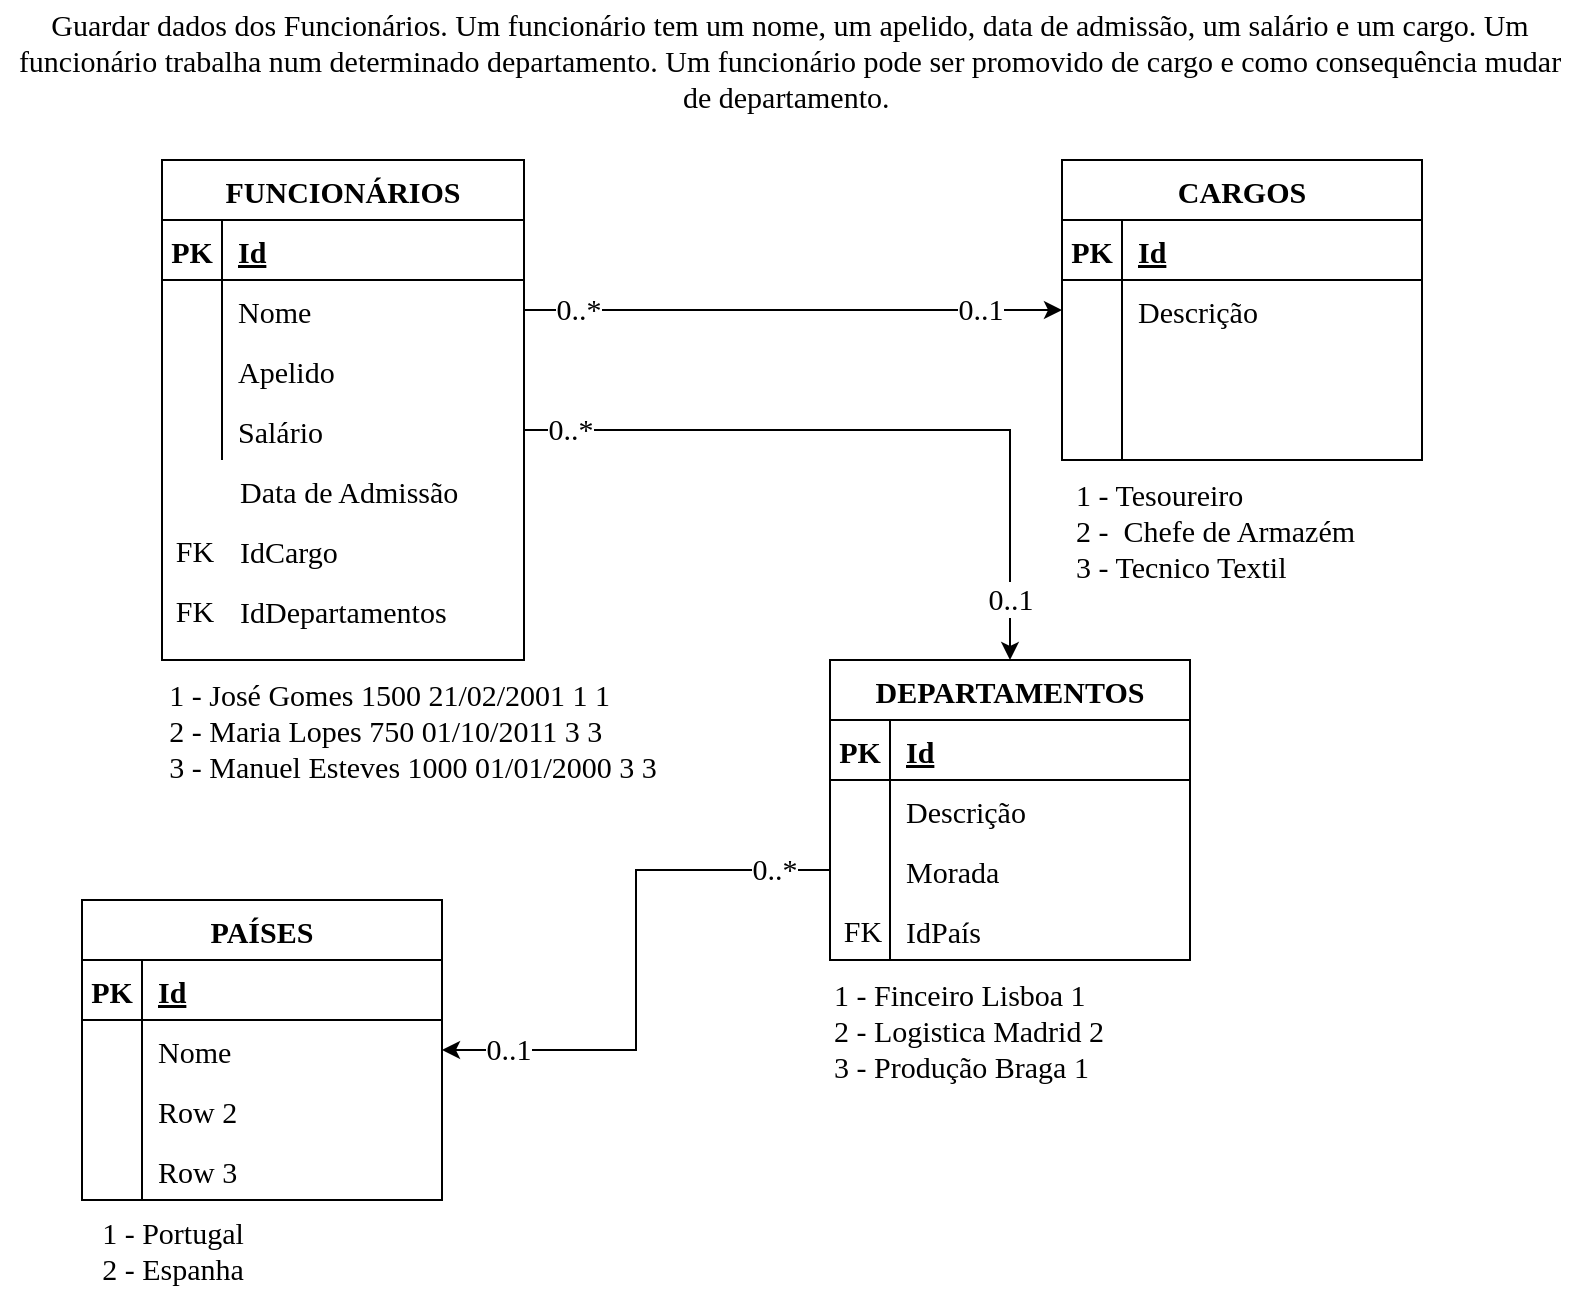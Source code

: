 <mxfile version="20.6.0" type="github">
  <diagram id="prIqrvbyMlgqIyj1UU-B" name="Página-1">
    <mxGraphModel dx="1031" dy="539" grid="1" gridSize="10" guides="1" tooltips="1" connect="1" arrows="1" fold="1" page="1" pageScale="1" pageWidth="827" pageHeight="1169" math="0" shadow="0">
      <root>
        <mxCell id="0" />
        <mxCell id="1" parent="0" />
        <mxCell id="seuqEIE8YfwW0bOZoFCa-1" value="&lt;font face=&quot;Times New Roman&quot; style=&quot;font-size: 15px;&quot;&gt;Guardar dados dos Funcionários. Um funcionário tem um nome, um apelido, data de admissão, um salário e um cargo. Um funcionário trabalha num determinado departamento. Um funcionário pode ser promovido de cargo e como consequência mudar de departamento.&amp;nbsp;&lt;/font&gt;" style="text;html=1;strokeColor=none;fillColor=none;align=center;verticalAlign=middle;whiteSpace=wrap;rounded=0;strokeWidth=3;" vertex="1" parent="1">
          <mxGeometry x="19" y="20" width="790" height="60" as="geometry" />
        </mxCell>
        <mxCell id="seuqEIE8YfwW0bOZoFCa-4" value="FUNCIONÁRIOS" style="shape=table;startSize=30;container=1;collapsible=1;childLayout=tableLayout;fixedRows=1;rowLines=0;fontStyle=1;align=center;resizeLast=1;fontFamily=Times New Roman;fontSize=15;" vertex="1" parent="1">
          <mxGeometry x="100" y="100" width="181" height="250" as="geometry">
            <mxRectangle x="19" y="110" width="80" height="30" as="alternateBounds" />
          </mxGeometry>
        </mxCell>
        <mxCell id="seuqEIE8YfwW0bOZoFCa-5" value="" style="shape=tableRow;horizontal=0;startSize=0;swimlaneHead=0;swimlaneBody=0;fillColor=none;collapsible=0;dropTarget=0;points=[[0,0.5],[1,0.5]];portConstraint=eastwest;top=0;left=0;right=0;bottom=1;fontFamily=Times New Roman;fontSize=15;" vertex="1" parent="seuqEIE8YfwW0bOZoFCa-4">
          <mxGeometry y="30" width="181" height="30" as="geometry" />
        </mxCell>
        <mxCell id="seuqEIE8YfwW0bOZoFCa-6" value="PK" style="shape=partialRectangle;connectable=0;fillColor=none;top=0;left=0;bottom=0;right=0;fontStyle=1;overflow=hidden;fontFamily=Times New Roman;fontSize=15;" vertex="1" parent="seuqEIE8YfwW0bOZoFCa-5">
          <mxGeometry width="30" height="30" as="geometry">
            <mxRectangle width="30" height="30" as="alternateBounds" />
          </mxGeometry>
        </mxCell>
        <mxCell id="seuqEIE8YfwW0bOZoFCa-7" value="Id" style="shape=partialRectangle;connectable=0;fillColor=none;top=0;left=0;bottom=0;right=0;align=left;spacingLeft=6;fontStyle=5;overflow=hidden;fontFamily=Times New Roman;fontSize=15;" vertex="1" parent="seuqEIE8YfwW0bOZoFCa-5">
          <mxGeometry x="30" width="151" height="30" as="geometry">
            <mxRectangle width="151" height="30" as="alternateBounds" />
          </mxGeometry>
        </mxCell>
        <mxCell id="seuqEIE8YfwW0bOZoFCa-8" value="" style="shape=tableRow;horizontal=0;startSize=0;swimlaneHead=0;swimlaneBody=0;fillColor=none;collapsible=0;dropTarget=0;points=[[0,0.5],[1,0.5]];portConstraint=eastwest;top=0;left=0;right=0;bottom=0;fontFamily=Times New Roman;fontSize=15;" vertex="1" parent="seuqEIE8YfwW0bOZoFCa-4">
          <mxGeometry y="60" width="181" height="30" as="geometry" />
        </mxCell>
        <mxCell id="seuqEIE8YfwW0bOZoFCa-9" value="" style="shape=partialRectangle;connectable=0;fillColor=none;top=0;left=0;bottom=0;right=0;editable=1;overflow=hidden;fontFamily=Times New Roman;fontSize=15;" vertex="1" parent="seuqEIE8YfwW0bOZoFCa-8">
          <mxGeometry width="30" height="30" as="geometry">
            <mxRectangle width="30" height="30" as="alternateBounds" />
          </mxGeometry>
        </mxCell>
        <mxCell id="seuqEIE8YfwW0bOZoFCa-10" value="Nome" style="shape=partialRectangle;connectable=0;fillColor=none;top=0;left=0;bottom=0;right=0;align=left;spacingLeft=6;overflow=hidden;fontFamily=Times New Roman;fontSize=15;" vertex="1" parent="seuqEIE8YfwW0bOZoFCa-8">
          <mxGeometry x="30" width="151" height="30" as="geometry">
            <mxRectangle width="151" height="30" as="alternateBounds" />
          </mxGeometry>
        </mxCell>
        <mxCell id="seuqEIE8YfwW0bOZoFCa-11" value="" style="shape=tableRow;horizontal=0;startSize=0;swimlaneHead=0;swimlaneBody=0;fillColor=none;collapsible=0;dropTarget=0;points=[[0,0.5],[1,0.5]];portConstraint=eastwest;top=0;left=0;right=0;bottom=0;fontFamily=Times New Roman;fontSize=15;" vertex="1" parent="seuqEIE8YfwW0bOZoFCa-4">
          <mxGeometry y="90" width="181" height="30" as="geometry" />
        </mxCell>
        <mxCell id="seuqEIE8YfwW0bOZoFCa-12" value="" style="shape=partialRectangle;connectable=0;fillColor=none;top=0;left=0;bottom=0;right=0;editable=1;overflow=hidden;fontFamily=Times New Roman;fontSize=15;" vertex="1" parent="seuqEIE8YfwW0bOZoFCa-11">
          <mxGeometry width="30" height="30" as="geometry">
            <mxRectangle width="30" height="30" as="alternateBounds" />
          </mxGeometry>
        </mxCell>
        <mxCell id="seuqEIE8YfwW0bOZoFCa-13" value="Apelido" style="shape=partialRectangle;connectable=0;fillColor=none;top=0;left=0;bottom=0;right=0;align=left;spacingLeft=6;overflow=hidden;fontFamily=Times New Roman;fontSize=15;" vertex="1" parent="seuqEIE8YfwW0bOZoFCa-11">
          <mxGeometry x="30" width="151" height="30" as="geometry">
            <mxRectangle width="151" height="30" as="alternateBounds" />
          </mxGeometry>
        </mxCell>
        <mxCell id="seuqEIE8YfwW0bOZoFCa-14" value="" style="shape=tableRow;horizontal=0;startSize=0;swimlaneHead=0;swimlaneBody=0;fillColor=none;collapsible=0;dropTarget=0;points=[[0,0.5],[1,0.5]];portConstraint=eastwest;top=0;left=0;right=0;bottom=0;fontFamily=Times New Roman;fontSize=15;" vertex="1" parent="seuqEIE8YfwW0bOZoFCa-4">
          <mxGeometry y="120" width="181" height="30" as="geometry" />
        </mxCell>
        <mxCell id="seuqEIE8YfwW0bOZoFCa-15" value="" style="shape=partialRectangle;connectable=0;fillColor=none;top=0;left=0;bottom=0;right=0;editable=1;overflow=hidden;fontFamily=Times New Roman;fontSize=15;" vertex="1" parent="seuqEIE8YfwW0bOZoFCa-14">
          <mxGeometry width="30" height="30" as="geometry">
            <mxRectangle width="30" height="30" as="alternateBounds" />
          </mxGeometry>
        </mxCell>
        <mxCell id="seuqEIE8YfwW0bOZoFCa-16" value="Salário" style="shape=partialRectangle;connectable=0;fillColor=none;top=0;left=0;bottom=0;right=0;align=left;spacingLeft=6;overflow=hidden;fontFamily=Times New Roman;fontSize=15;" vertex="1" parent="seuqEIE8YfwW0bOZoFCa-14">
          <mxGeometry x="30" width="151" height="30" as="geometry">
            <mxRectangle width="151" height="30" as="alternateBounds" />
          </mxGeometry>
        </mxCell>
        <mxCell id="seuqEIE8YfwW0bOZoFCa-18" value="Data de Admissão" style="shape=partialRectangle;connectable=0;fillColor=none;top=0;left=0;bottom=0;right=0;align=left;spacingLeft=6;overflow=hidden;fontFamily=Times New Roman;fontSize=15;" vertex="1" parent="1">
          <mxGeometry x="131" y="250" width="150" height="30" as="geometry">
            <mxRectangle width="150" height="30" as="alternateBounds" />
          </mxGeometry>
        </mxCell>
        <mxCell id="seuqEIE8YfwW0bOZoFCa-20" value="IdCargo" style="shape=partialRectangle;connectable=0;fillColor=none;top=0;left=0;bottom=0;right=0;align=left;spacingLeft=6;overflow=hidden;fontFamily=Times New Roman;fontSize=15;" vertex="1" parent="1">
          <mxGeometry x="131" y="280" width="150" height="30" as="geometry">
            <mxRectangle width="150" height="30" as="alternateBounds" />
          </mxGeometry>
        </mxCell>
        <mxCell id="seuqEIE8YfwW0bOZoFCa-21" value="CARGOS" style="shape=table;startSize=30;container=1;collapsible=1;childLayout=tableLayout;fixedRows=1;rowLines=0;fontStyle=1;align=center;resizeLast=1;fontFamily=Times New Roman;fontSize=15;" vertex="1" parent="1">
          <mxGeometry x="550" y="100" width="180" height="150" as="geometry" />
        </mxCell>
        <mxCell id="seuqEIE8YfwW0bOZoFCa-22" value="" style="shape=tableRow;horizontal=0;startSize=0;swimlaneHead=0;swimlaneBody=0;fillColor=none;collapsible=0;dropTarget=0;points=[[0,0.5],[1,0.5]];portConstraint=eastwest;top=0;left=0;right=0;bottom=1;fontFamily=Times New Roman;fontSize=15;" vertex="1" parent="seuqEIE8YfwW0bOZoFCa-21">
          <mxGeometry y="30" width="180" height="30" as="geometry" />
        </mxCell>
        <mxCell id="seuqEIE8YfwW0bOZoFCa-23" value="PK" style="shape=partialRectangle;connectable=0;fillColor=none;top=0;left=0;bottom=0;right=0;fontStyle=1;overflow=hidden;fontFamily=Times New Roman;fontSize=15;" vertex="1" parent="seuqEIE8YfwW0bOZoFCa-22">
          <mxGeometry width="30" height="30" as="geometry">
            <mxRectangle width="30" height="30" as="alternateBounds" />
          </mxGeometry>
        </mxCell>
        <mxCell id="seuqEIE8YfwW0bOZoFCa-24" value="Id" style="shape=partialRectangle;connectable=0;fillColor=none;top=0;left=0;bottom=0;right=0;align=left;spacingLeft=6;fontStyle=5;overflow=hidden;fontFamily=Times New Roman;fontSize=15;" vertex="1" parent="seuqEIE8YfwW0bOZoFCa-22">
          <mxGeometry x="30" width="150" height="30" as="geometry">
            <mxRectangle width="150" height="30" as="alternateBounds" />
          </mxGeometry>
        </mxCell>
        <mxCell id="seuqEIE8YfwW0bOZoFCa-25" value="" style="shape=tableRow;horizontal=0;startSize=0;swimlaneHead=0;swimlaneBody=0;fillColor=none;collapsible=0;dropTarget=0;points=[[0,0.5],[1,0.5]];portConstraint=eastwest;top=0;left=0;right=0;bottom=0;fontFamily=Times New Roman;fontSize=15;" vertex="1" parent="seuqEIE8YfwW0bOZoFCa-21">
          <mxGeometry y="60" width="180" height="30" as="geometry" />
        </mxCell>
        <mxCell id="seuqEIE8YfwW0bOZoFCa-26" value="" style="shape=partialRectangle;connectable=0;fillColor=none;top=0;left=0;bottom=0;right=0;editable=1;overflow=hidden;fontFamily=Times New Roman;fontSize=15;" vertex="1" parent="seuqEIE8YfwW0bOZoFCa-25">
          <mxGeometry width="30" height="30" as="geometry">
            <mxRectangle width="30" height="30" as="alternateBounds" />
          </mxGeometry>
        </mxCell>
        <mxCell id="seuqEIE8YfwW0bOZoFCa-27" value="Descrição" style="shape=partialRectangle;connectable=0;fillColor=none;top=0;left=0;bottom=0;right=0;align=left;spacingLeft=6;overflow=hidden;fontFamily=Times New Roman;fontSize=15;" vertex="1" parent="seuqEIE8YfwW0bOZoFCa-25">
          <mxGeometry x="30" width="150" height="30" as="geometry">
            <mxRectangle width="150" height="30" as="alternateBounds" />
          </mxGeometry>
        </mxCell>
        <mxCell id="seuqEIE8YfwW0bOZoFCa-28" value="" style="shape=tableRow;horizontal=0;startSize=0;swimlaneHead=0;swimlaneBody=0;fillColor=none;collapsible=0;dropTarget=0;points=[[0,0.5],[1,0.5]];portConstraint=eastwest;top=0;left=0;right=0;bottom=0;fontFamily=Times New Roman;fontSize=15;" vertex="1" parent="seuqEIE8YfwW0bOZoFCa-21">
          <mxGeometry y="90" width="180" height="30" as="geometry" />
        </mxCell>
        <mxCell id="seuqEIE8YfwW0bOZoFCa-29" value="" style="shape=partialRectangle;connectable=0;fillColor=none;top=0;left=0;bottom=0;right=0;editable=1;overflow=hidden;fontFamily=Times New Roman;fontSize=15;" vertex="1" parent="seuqEIE8YfwW0bOZoFCa-28">
          <mxGeometry width="30" height="30" as="geometry">
            <mxRectangle width="30" height="30" as="alternateBounds" />
          </mxGeometry>
        </mxCell>
        <mxCell id="seuqEIE8YfwW0bOZoFCa-30" value="" style="shape=partialRectangle;connectable=0;fillColor=none;top=0;left=0;bottom=0;right=0;align=left;spacingLeft=6;overflow=hidden;fontFamily=Times New Roman;fontSize=15;" vertex="1" parent="seuqEIE8YfwW0bOZoFCa-28">
          <mxGeometry x="30" width="150" height="30" as="geometry">
            <mxRectangle width="150" height="30" as="alternateBounds" />
          </mxGeometry>
        </mxCell>
        <mxCell id="seuqEIE8YfwW0bOZoFCa-31" value="" style="shape=tableRow;horizontal=0;startSize=0;swimlaneHead=0;swimlaneBody=0;fillColor=none;collapsible=0;dropTarget=0;points=[[0,0.5],[1,0.5]];portConstraint=eastwest;top=0;left=0;right=0;bottom=0;fontFamily=Times New Roman;fontSize=15;" vertex="1" parent="seuqEIE8YfwW0bOZoFCa-21">
          <mxGeometry y="120" width="180" height="30" as="geometry" />
        </mxCell>
        <mxCell id="seuqEIE8YfwW0bOZoFCa-32" value="" style="shape=partialRectangle;connectable=0;fillColor=none;top=0;left=0;bottom=0;right=0;editable=1;overflow=hidden;fontFamily=Times New Roman;fontSize=15;" vertex="1" parent="seuqEIE8YfwW0bOZoFCa-31">
          <mxGeometry width="30" height="30" as="geometry">
            <mxRectangle width="30" height="30" as="alternateBounds" />
          </mxGeometry>
        </mxCell>
        <mxCell id="seuqEIE8YfwW0bOZoFCa-33" value="" style="shape=partialRectangle;connectable=0;fillColor=none;top=0;left=0;bottom=0;right=0;align=left;spacingLeft=6;overflow=hidden;fontFamily=Times New Roman;fontSize=15;" vertex="1" parent="seuqEIE8YfwW0bOZoFCa-31">
          <mxGeometry x="30" width="150" height="30" as="geometry">
            <mxRectangle width="150" height="30" as="alternateBounds" />
          </mxGeometry>
        </mxCell>
        <mxCell id="seuqEIE8YfwW0bOZoFCa-48" style="edgeStyle=orthogonalEdgeStyle;rounded=0;orthogonalLoop=1;jettySize=auto;html=1;entryX=0;entryY=0.5;entryDx=0;entryDy=0;fontFamily=Times New Roman;fontSize=15;" edge="1" parent="1" source="seuqEIE8YfwW0bOZoFCa-8" target="seuqEIE8YfwW0bOZoFCa-25">
          <mxGeometry relative="1" as="geometry" />
        </mxCell>
        <mxCell id="seuqEIE8YfwW0bOZoFCa-49" value="0..1" style="edgeLabel;html=1;align=center;verticalAlign=middle;resizable=0;points=[];fontSize=15;fontFamily=Times New Roman;" vertex="1" connectable="0" parent="seuqEIE8YfwW0bOZoFCa-48">
          <mxGeometry x="0.667" y="-4" relative="1" as="geometry">
            <mxPoint x="4" y="-5" as="offset" />
          </mxGeometry>
        </mxCell>
        <mxCell id="seuqEIE8YfwW0bOZoFCa-50" value="0..*" style="edgeLabel;html=1;align=center;verticalAlign=middle;resizable=0;points=[];fontSize=15;fontFamily=Times New Roman;" vertex="1" connectable="0" parent="seuqEIE8YfwW0bOZoFCa-48">
          <mxGeometry x="-0.741" y="-2" relative="1" as="geometry">
            <mxPoint x="-8" y="-3" as="offset" />
          </mxGeometry>
        </mxCell>
        <mxCell id="seuqEIE8YfwW0bOZoFCa-51" value="1 - Tesoureiro&lt;br&gt;2 -&amp;nbsp; Chefe de Armazém&amp;nbsp;&lt;br&gt;3 - Tecnico Textil&amp;nbsp;" style="text;html=1;strokeColor=none;fillColor=none;align=left;verticalAlign=middle;whiteSpace=wrap;rounded=0;fontFamily=Times New Roman;fontSize=15;" vertex="1" parent="1">
          <mxGeometry x="555" y="240" width="170" height="90" as="geometry" />
        </mxCell>
        <mxCell id="seuqEIE8YfwW0bOZoFCa-52" value="&lt;div style=&quot;text-align: left;&quot;&gt;&lt;span style=&quot;background-color: initial;&quot;&gt;1 - José Gomes 1500 21/02/2001 1 1&lt;/span&gt;&lt;/div&gt;&lt;div style=&quot;text-align: left;&quot;&gt;&lt;span style=&quot;background-color: initial;&quot;&gt;2 - Maria Lopes 750 01/10/2011 3 3&lt;/span&gt;&lt;/div&gt;&lt;div style=&quot;text-align: left;&quot;&gt;&lt;span style=&quot;background-color: initial;&quot;&gt;3 - Manuel Esteves 1000 01/01/2000 3 3&lt;/span&gt;&lt;/div&gt;" style="text;html=1;align=center;verticalAlign=middle;resizable=0;points=[];autosize=1;strokeColor=none;fillColor=none;fontSize=15;fontFamily=Times New Roman;rotation=0;" vertex="1" parent="1">
          <mxGeometry x="90" y="350" width="270" height="70" as="geometry" />
        </mxCell>
        <mxCell id="seuqEIE8YfwW0bOZoFCa-55" value="FK" style="text;html=1;align=center;verticalAlign=middle;resizable=0;points=[];autosize=1;strokeColor=none;fillColor=none;fontSize=15;fontFamily=Times New Roman;" vertex="1" parent="1">
          <mxGeometry x="96" y="280" width="40" height="30" as="geometry" />
        </mxCell>
        <mxCell id="seuqEIE8YfwW0bOZoFCa-57" value="DEPARTAMENTOS" style="shape=table;startSize=30;container=1;collapsible=1;childLayout=tableLayout;fixedRows=1;rowLines=0;fontStyle=1;align=center;resizeLast=1;fontFamily=Times New Roman;fontSize=15;" vertex="1" parent="1">
          <mxGeometry x="434" y="350" width="180" height="150" as="geometry" />
        </mxCell>
        <mxCell id="seuqEIE8YfwW0bOZoFCa-58" value="" style="shape=tableRow;horizontal=0;startSize=0;swimlaneHead=0;swimlaneBody=0;fillColor=none;collapsible=0;dropTarget=0;points=[[0,0.5],[1,0.5]];portConstraint=eastwest;top=0;left=0;right=0;bottom=1;fontFamily=Times New Roman;fontSize=15;" vertex="1" parent="seuqEIE8YfwW0bOZoFCa-57">
          <mxGeometry y="30" width="180" height="30" as="geometry" />
        </mxCell>
        <mxCell id="seuqEIE8YfwW0bOZoFCa-59" value="PK" style="shape=partialRectangle;connectable=0;fillColor=none;top=0;left=0;bottom=0;right=0;fontStyle=1;overflow=hidden;fontFamily=Times New Roman;fontSize=15;" vertex="1" parent="seuqEIE8YfwW0bOZoFCa-58">
          <mxGeometry width="30" height="30" as="geometry">
            <mxRectangle width="30" height="30" as="alternateBounds" />
          </mxGeometry>
        </mxCell>
        <mxCell id="seuqEIE8YfwW0bOZoFCa-60" value="Id" style="shape=partialRectangle;connectable=0;fillColor=none;top=0;left=0;bottom=0;right=0;align=left;spacingLeft=6;fontStyle=5;overflow=hidden;fontFamily=Times New Roman;fontSize=15;" vertex="1" parent="seuqEIE8YfwW0bOZoFCa-58">
          <mxGeometry x="30" width="150" height="30" as="geometry">
            <mxRectangle width="150" height="30" as="alternateBounds" />
          </mxGeometry>
        </mxCell>
        <mxCell id="seuqEIE8YfwW0bOZoFCa-61" value="" style="shape=tableRow;horizontal=0;startSize=0;swimlaneHead=0;swimlaneBody=0;fillColor=none;collapsible=0;dropTarget=0;points=[[0,0.5],[1,0.5]];portConstraint=eastwest;top=0;left=0;right=0;bottom=0;fontFamily=Times New Roman;fontSize=15;" vertex="1" parent="seuqEIE8YfwW0bOZoFCa-57">
          <mxGeometry y="60" width="180" height="30" as="geometry" />
        </mxCell>
        <mxCell id="seuqEIE8YfwW0bOZoFCa-62" value="" style="shape=partialRectangle;connectable=0;fillColor=none;top=0;left=0;bottom=0;right=0;editable=1;overflow=hidden;fontFamily=Times New Roman;fontSize=15;" vertex="1" parent="seuqEIE8YfwW0bOZoFCa-61">
          <mxGeometry width="30" height="30" as="geometry">
            <mxRectangle width="30" height="30" as="alternateBounds" />
          </mxGeometry>
        </mxCell>
        <mxCell id="seuqEIE8YfwW0bOZoFCa-63" value="Descrição" style="shape=partialRectangle;connectable=0;fillColor=none;top=0;left=0;bottom=0;right=0;align=left;spacingLeft=6;overflow=hidden;fontFamily=Times New Roman;fontSize=15;" vertex="1" parent="seuqEIE8YfwW0bOZoFCa-61">
          <mxGeometry x="30" width="150" height="30" as="geometry">
            <mxRectangle width="150" height="30" as="alternateBounds" />
          </mxGeometry>
        </mxCell>
        <mxCell id="seuqEIE8YfwW0bOZoFCa-64" value="" style="shape=tableRow;horizontal=0;startSize=0;swimlaneHead=0;swimlaneBody=0;fillColor=none;collapsible=0;dropTarget=0;points=[[0,0.5],[1,0.5]];portConstraint=eastwest;top=0;left=0;right=0;bottom=0;fontFamily=Times New Roman;fontSize=15;" vertex="1" parent="seuqEIE8YfwW0bOZoFCa-57">
          <mxGeometry y="90" width="180" height="30" as="geometry" />
        </mxCell>
        <mxCell id="seuqEIE8YfwW0bOZoFCa-65" value="" style="shape=partialRectangle;connectable=0;fillColor=none;top=0;left=0;bottom=0;right=0;editable=1;overflow=hidden;fontFamily=Times New Roman;fontSize=15;" vertex="1" parent="seuqEIE8YfwW0bOZoFCa-64">
          <mxGeometry width="30" height="30" as="geometry">
            <mxRectangle width="30" height="30" as="alternateBounds" />
          </mxGeometry>
        </mxCell>
        <mxCell id="seuqEIE8YfwW0bOZoFCa-66" value="Morada" style="shape=partialRectangle;connectable=0;fillColor=none;top=0;left=0;bottom=0;right=0;align=left;spacingLeft=6;overflow=hidden;fontFamily=Times New Roman;fontSize=15;" vertex="1" parent="seuqEIE8YfwW0bOZoFCa-64">
          <mxGeometry x="30" width="150" height="30" as="geometry">
            <mxRectangle width="150" height="30" as="alternateBounds" />
          </mxGeometry>
        </mxCell>
        <mxCell id="seuqEIE8YfwW0bOZoFCa-67" value="" style="shape=tableRow;horizontal=0;startSize=0;swimlaneHead=0;swimlaneBody=0;fillColor=none;collapsible=0;dropTarget=0;points=[[0,0.5],[1,0.5]];portConstraint=eastwest;top=0;left=0;right=0;bottom=0;fontFamily=Times New Roman;fontSize=15;" vertex="1" parent="seuqEIE8YfwW0bOZoFCa-57">
          <mxGeometry y="120" width="180" height="30" as="geometry" />
        </mxCell>
        <mxCell id="seuqEIE8YfwW0bOZoFCa-68" value="" style="shape=partialRectangle;connectable=0;fillColor=none;top=0;left=0;bottom=0;right=0;editable=1;overflow=hidden;fontFamily=Times New Roman;fontSize=15;" vertex="1" parent="seuqEIE8YfwW0bOZoFCa-67">
          <mxGeometry width="30" height="30" as="geometry">
            <mxRectangle width="30" height="30" as="alternateBounds" />
          </mxGeometry>
        </mxCell>
        <mxCell id="seuqEIE8YfwW0bOZoFCa-69" value="IdPaís" style="shape=partialRectangle;connectable=0;fillColor=none;top=0;left=0;bottom=0;right=0;align=left;spacingLeft=6;overflow=hidden;fontFamily=Times New Roman;fontSize=15;" vertex="1" parent="seuqEIE8YfwW0bOZoFCa-67">
          <mxGeometry x="30" width="150" height="30" as="geometry">
            <mxRectangle width="150" height="30" as="alternateBounds" />
          </mxGeometry>
        </mxCell>
        <mxCell id="seuqEIE8YfwW0bOZoFCa-74" style="edgeStyle=orthogonalEdgeStyle;rounded=0;orthogonalLoop=1;jettySize=auto;html=1;entryX=0.5;entryY=0;entryDx=0;entryDy=0;fontFamily=Times New Roman;fontSize=15;" edge="1" parent="1" source="seuqEIE8YfwW0bOZoFCa-14" target="seuqEIE8YfwW0bOZoFCa-57">
          <mxGeometry relative="1" as="geometry" />
        </mxCell>
        <mxCell id="seuqEIE8YfwW0bOZoFCa-76" value="0..1" style="edgeLabel;html=1;align=center;verticalAlign=middle;resizable=0;points=[];fontSize=15;fontFamily=Times New Roman;" vertex="1" connectable="0" parent="seuqEIE8YfwW0bOZoFCa-74">
          <mxGeometry x="0.787" relative="1" as="geometry">
            <mxPoint y="7" as="offset" />
          </mxGeometry>
        </mxCell>
        <mxCell id="seuqEIE8YfwW0bOZoFCa-77" value="0..*" style="edgeLabel;html=1;align=center;verticalAlign=middle;resizable=0;points=[];fontSize=15;fontFamily=Times New Roman;" vertex="1" connectable="0" parent="seuqEIE8YfwW0bOZoFCa-74">
          <mxGeometry x="-0.907" y="1" relative="1" as="geometry">
            <mxPoint x="6" as="offset" />
          </mxGeometry>
        </mxCell>
        <mxCell id="seuqEIE8YfwW0bOZoFCa-75" value="1 - Finceiro Lisboa 1&lt;br&gt;2 - Logistica Madrid 2&lt;br&gt;3 - Produção Braga 1" style="text;html=1;align=left;verticalAlign=middle;resizable=0;points=[];autosize=1;strokeColor=none;fillColor=none;fontSize=15;fontFamily=Times New Roman;" vertex="1" parent="1">
          <mxGeometry x="434" y="500" width="160" height="70" as="geometry" />
        </mxCell>
        <mxCell id="seuqEIE8YfwW0bOZoFCa-78" value="IdDepartamentos" style="shape=partialRectangle;connectable=0;fillColor=none;top=0;left=0;bottom=0;right=0;align=left;spacingLeft=6;overflow=hidden;fontFamily=Times New Roman;fontSize=15;" vertex="1" parent="1">
          <mxGeometry x="131" y="310" width="150" height="30" as="geometry">
            <mxRectangle width="150" height="30" as="alternateBounds" />
          </mxGeometry>
        </mxCell>
        <mxCell id="seuqEIE8YfwW0bOZoFCa-80" value="FK" style="text;html=1;align=center;verticalAlign=middle;resizable=0;points=[];autosize=1;strokeColor=none;fillColor=none;fontSize=15;fontFamily=Times New Roman;" vertex="1" parent="1">
          <mxGeometry x="96" y="310" width="40" height="30" as="geometry" />
        </mxCell>
        <mxCell id="seuqEIE8YfwW0bOZoFCa-81" value="PAÍSES" style="shape=table;startSize=30;container=1;collapsible=1;childLayout=tableLayout;fixedRows=1;rowLines=0;fontStyle=1;align=center;resizeLast=1;fontFamily=Times New Roman;fontSize=15;" vertex="1" parent="1">
          <mxGeometry x="60" y="470" width="180" height="150" as="geometry" />
        </mxCell>
        <mxCell id="seuqEIE8YfwW0bOZoFCa-82" value="" style="shape=tableRow;horizontal=0;startSize=0;swimlaneHead=0;swimlaneBody=0;fillColor=none;collapsible=0;dropTarget=0;points=[[0,0.5],[1,0.5]];portConstraint=eastwest;top=0;left=0;right=0;bottom=1;fontFamily=Times New Roman;fontSize=15;" vertex="1" parent="seuqEIE8YfwW0bOZoFCa-81">
          <mxGeometry y="30" width="180" height="30" as="geometry" />
        </mxCell>
        <mxCell id="seuqEIE8YfwW0bOZoFCa-83" value="PK" style="shape=partialRectangle;connectable=0;fillColor=none;top=0;left=0;bottom=0;right=0;fontStyle=1;overflow=hidden;fontFamily=Times New Roman;fontSize=15;" vertex="1" parent="seuqEIE8YfwW0bOZoFCa-82">
          <mxGeometry width="30" height="30" as="geometry">
            <mxRectangle width="30" height="30" as="alternateBounds" />
          </mxGeometry>
        </mxCell>
        <mxCell id="seuqEIE8YfwW0bOZoFCa-84" value="Id" style="shape=partialRectangle;connectable=0;fillColor=none;top=0;left=0;bottom=0;right=0;align=left;spacingLeft=6;fontStyle=5;overflow=hidden;fontFamily=Times New Roman;fontSize=15;" vertex="1" parent="seuqEIE8YfwW0bOZoFCa-82">
          <mxGeometry x="30" width="150" height="30" as="geometry">
            <mxRectangle width="150" height="30" as="alternateBounds" />
          </mxGeometry>
        </mxCell>
        <mxCell id="seuqEIE8YfwW0bOZoFCa-85" value="" style="shape=tableRow;horizontal=0;startSize=0;swimlaneHead=0;swimlaneBody=0;fillColor=none;collapsible=0;dropTarget=0;points=[[0,0.5],[1,0.5]];portConstraint=eastwest;top=0;left=0;right=0;bottom=0;fontFamily=Times New Roman;fontSize=15;" vertex="1" parent="seuqEIE8YfwW0bOZoFCa-81">
          <mxGeometry y="60" width="180" height="30" as="geometry" />
        </mxCell>
        <mxCell id="seuqEIE8YfwW0bOZoFCa-86" value="" style="shape=partialRectangle;connectable=0;fillColor=none;top=0;left=0;bottom=0;right=0;editable=1;overflow=hidden;fontFamily=Times New Roman;fontSize=15;" vertex="1" parent="seuqEIE8YfwW0bOZoFCa-85">
          <mxGeometry width="30" height="30" as="geometry">
            <mxRectangle width="30" height="30" as="alternateBounds" />
          </mxGeometry>
        </mxCell>
        <mxCell id="seuqEIE8YfwW0bOZoFCa-87" value="Nome" style="shape=partialRectangle;connectable=0;fillColor=none;top=0;left=0;bottom=0;right=0;align=left;spacingLeft=6;overflow=hidden;fontFamily=Times New Roman;fontSize=15;" vertex="1" parent="seuqEIE8YfwW0bOZoFCa-85">
          <mxGeometry x="30" width="150" height="30" as="geometry">
            <mxRectangle width="150" height="30" as="alternateBounds" />
          </mxGeometry>
        </mxCell>
        <mxCell id="seuqEIE8YfwW0bOZoFCa-88" value="" style="shape=tableRow;horizontal=0;startSize=0;swimlaneHead=0;swimlaneBody=0;fillColor=none;collapsible=0;dropTarget=0;points=[[0,0.5],[1,0.5]];portConstraint=eastwest;top=0;left=0;right=0;bottom=0;fontFamily=Times New Roman;fontSize=15;" vertex="1" parent="seuqEIE8YfwW0bOZoFCa-81">
          <mxGeometry y="90" width="180" height="30" as="geometry" />
        </mxCell>
        <mxCell id="seuqEIE8YfwW0bOZoFCa-89" value="" style="shape=partialRectangle;connectable=0;fillColor=none;top=0;left=0;bottom=0;right=0;editable=1;overflow=hidden;fontFamily=Times New Roman;fontSize=15;" vertex="1" parent="seuqEIE8YfwW0bOZoFCa-88">
          <mxGeometry width="30" height="30" as="geometry">
            <mxRectangle width="30" height="30" as="alternateBounds" />
          </mxGeometry>
        </mxCell>
        <mxCell id="seuqEIE8YfwW0bOZoFCa-90" value="Row 2" style="shape=partialRectangle;connectable=0;fillColor=none;top=0;left=0;bottom=0;right=0;align=left;spacingLeft=6;overflow=hidden;fontFamily=Times New Roman;fontSize=15;" vertex="1" parent="seuqEIE8YfwW0bOZoFCa-88">
          <mxGeometry x="30" width="150" height="30" as="geometry">
            <mxRectangle width="150" height="30" as="alternateBounds" />
          </mxGeometry>
        </mxCell>
        <mxCell id="seuqEIE8YfwW0bOZoFCa-91" value="" style="shape=tableRow;horizontal=0;startSize=0;swimlaneHead=0;swimlaneBody=0;fillColor=none;collapsible=0;dropTarget=0;points=[[0,0.5],[1,0.5]];portConstraint=eastwest;top=0;left=0;right=0;bottom=0;fontFamily=Times New Roman;fontSize=15;" vertex="1" parent="seuqEIE8YfwW0bOZoFCa-81">
          <mxGeometry y="120" width="180" height="30" as="geometry" />
        </mxCell>
        <mxCell id="seuqEIE8YfwW0bOZoFCa-92" value="" style="shape=partialRectangle;connectable=0;fillColor=none;top=0;left=0;bottom=0;right=0;editable=1;overflow=hidden;fontFamily=Times New Roman;fontSize=15;" vertex="1" parent="seuqEIE8YfwW0bOZoFCa-91">
          <mxGeometry width="30" height="30" as="geometry">
            <mxRectangle width="30" height="30" as="alternateBounds" />
          </mxGeometry>
        </mxCell>
        <mxCell id="seuqEIE8YfwW0bOZoFCa-93" value="Row 3" style="shape=partialRectangle;connectable=0;fillColor=none;top=0;left=0;bottom=0;right=0;align=left;spacingLeft=6;overflow=hidden;fontFamily=Times New Roman;fontSize=15;" vertex="1" parent="seuqEIE8YfwW0bOZoFCa-91">
          <mxGeometry x="30" width="150" height="30" as="geometry">
            <mxRectangle width="150" height="30" as="alternateBounds" />
          </mxGeometry>
        </mxCell>
        <mxCell id="seuqEIE8YfwW0bOZoFCa-94" style="edgeStyle=orthogonalEdgeStyle;rounded=0;orthogonalLoop=1;jettySize=auto;html=1;entryX=1;entryY=0.5;entryDx=0;entryDy=0;fontFamily=Times New Roman;fontSize=15;" edge="1" parent="1" source="seuqEIE8YfwW0bOZoFCa-64" target="seuqEIE8YfwW0bOZoFCa-85">
          <mxGeometry relative="1" as="geometry" />
        </mxCell>
        <mxCell id="seuqEIE8YfwW0bOZoFCa-95" value="0..*" style="edgeLabel;html=1;align=center;verticalAlign=middle;resizable=0;points=[];fontSize=15;fontFamily=Times New Roman;" vertex="1" connectable="0" parent="seuqEIE8YfwW0bOZoFCa-94">
          <mxGeometry x="-0.798" y="1" relative="1" as="geometry">
            <mxPoint y="-2" as="offset" />
          </mxGeometry>
        </mxCell>
        <mxCell id="seuqEIE8YfwW0bOZoFCa-96" value="0..1" style="edgeLabel;html=1;align=center;verticalAlign=middle;resizable=0;points=[];fontSize=15;fontFamily=Times New Roman;" vertex="1" connectable="0" parent="seuqEIE8YfwW0bOZoFCa-94">
          <mxGeometry x="0.838" y="1" relative="1" as="geometry">
            <mxPoint x="10" y="-2" as="offset" />
          </mxGeometry>
        </mxCell>
        <mxCell id="seuqEIE8YfwW0bOZoFCa-97" value="FK" style="text;html=1;align=center;verticalAlign=middle;resizable=0;points=[];autosize=1;strokeColor=none;fillColor=none;fontSize=15;fontFamily=Times New Roman;" vertex="1" parent="1">
          <mxGeometry x="430" y="470" width="40" height="30" as="geometry" />
        </mxCell>
        <mxCell id="seuqEIE8YfwW0bOZoFCa-98" value="1 - Portugal&lt;br&gt;2 - Espanha" style="text;html=1;align=center;verticalAlign=middle;resizable=0;points=[];autosize=1;strokeColor=none;fillColor=none;fontSize=15;fontFamily=Times New Roman;" vertex="1" parent="1">
          <mxGeometry x="60" y="620" width="90" height="50" as="geometry" />
        </mxCell>
      </root>
    </mxGraphModel>
  </diagram>
</mxfile>
